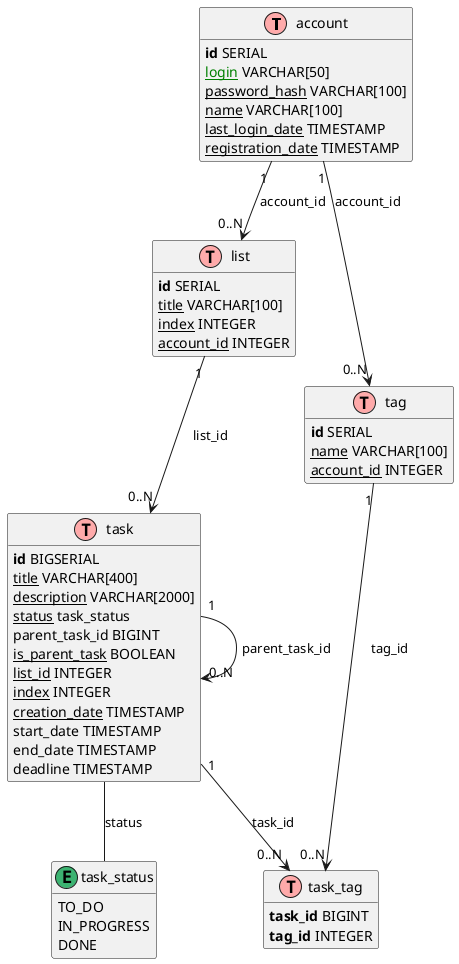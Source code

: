 @startuml
' Definitions

!define Table(name,desc) class name as "desc" << (T,#FFAAAA) >>
!define Enum(name,desc) class name as "desc" << (E,#3CB371) >>
!define pk(x) <b>x</b>
!define uq(x) <color:green>x</color>
!define nn(x) <u>x</u>
hide methods
hide stereotypes


' Entities

Table(account, "account") {
  pk(id) SERIAL
  uq(nn(login)) VARCHAR[50]
  nn(password_hash) VARCHAR[100]
  nn(name) VARCHAR[100]
  nn(last_login_date) TIMESTAMP
  nn(registration_date) TIMESTAMP
}

Table(list, "list") {
  pk(id) SERIAL
  nn(title) VARCHAR[100]
  nn(index) INTEGER
  nn(account_id) INTEGER
}

Table(task, "task") {
  pk(id) BIGSERIAL
  nn(title) VARCHAR[400]
  nn(description) VARCHAR[2000]
  nn(status) task_status
  parent_task_id BIGINT
  nn(is_parent_task) BOOLEAN
  nn(list_id) INTEGER
  nn(index) INTEGER
  nn(creation_date) TIMESTAMP
  start_date TIMESTAMP
  end_date TIMESTAMP
  deadline TIMESTAMP
}

Enum(task_status, "task_status") {
  TO_DO
  IN_PROGRESS
  DONE
}

Table(tag, "tag") {
  pk(id) SERIAL
  nn(name) VARCHAR[100]
  nn(account_id) INTEGER
}

Table(task_tag, "task_tag") {
  pk(task_id) BIGINT
  pk(tag_id) INTEGER
}


' Relationships

account "1" --> "0..N" list : account_id
account "1" --> "0..N" tag : account_id
list "1" --> "0..N" task : list_id
task "1" --> "0..N" task : parent_task_id
task -- task_status : status
task "1" --> "0..N" task_tag : task_id
tag "1" --> "0..N" task_tag : tag_id
@enduml
